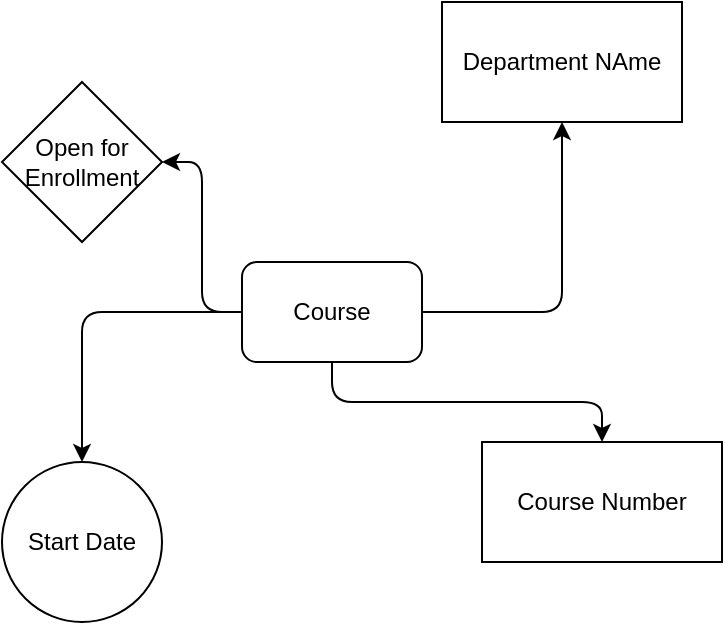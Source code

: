 <mxfile>
    <diagram id="-5K4lDmfcpeRKE5PEqBw" name="Page-1">
        <mxGraphModel dx="526" dy="469" grid="1" gridSize="10" guides="1" tooltips="1" connect="1" arrows="1" fold="1" page="1" pageScale="1" pageWidth="850" pageHeight="1100" math="0" shadow="0">
            <root>
                <mxCell id="0"/>
                <mxCell id="1" parent="0"/>
                <mxCell id="8" style="edgeStyle=orthogonalEdgeStyle;html=1;entryX=1;entryY=0.5;entryDx=0;entryDy=0;" edge="1" parent="1" source="2" target="6">
                    <mxGeometry relative="1" as="geometry">
                        <mxPoint x="225" y="130" as="targetPoint"/>
                    </mxGeometry>
                </mxCell>
                <mxCell id="9" style="edgeStyle=orthogonalEdgeStyle;html=1;entryX=0.5;entryY=1;entryDx=0;entryDy=0;" edge="1" parent="1" source="2" target="4">
                    <mxGeometry relative="1" as="geometry"/>
                </mxCell>
                <mxCell id="10" style="edgeStyle=orthogonalEdgeStyle;html=1;exitX=0.5;exitY=1;exitDx=0;exitDy=0;entryX=0.5;entryY=0;entryDx=0;entryDy=0;" edge="1" parent="1" source="2" target="3">
                    <mxGeometry relative="1" as="geometry"/>
                </mxCell>
                <mxCell id="11" style="edgeStyle=orthogonalEdgeStyle;html=1;" edge="1" parent="1" source="2" target="5">
                    <mxGeometry relative="1" as="geometry"/>
                </mxCell>
                <mxCell id="2" value="Course" style="rounded=1;whiteSpace=wrap;html=1;" vertex="1" parent="1">
                    <mxGeometry x="180" y="170" width="90" height="50" as="geometry"/>
                </mxCell>
                <mxCell id="3" value="Course Number" style="rounded=0;whiteSpace=wrap;html=1;" vertex="1" parent="1">
                    <mxGeometry x="300" y="260" width="120" height="60" as="geometry"/>
                </mxCell>
                <mxCell id="4" value="Department NAme" style="rounded=0;whiteSpace=wrap;html=1;" vertex="1" parent="1">
                    <mxGeometry x="280" y="40" width="120" height="60" as="geometry"/>
                </mxCell>
                <mxCell id="5" value="Start Date" style="ellipse;whiteSpace=wrap;html=1;aspect=fixed;" vertex="1" parent="1">
                    <mxGeometry x="60" y="270" width="80" height="80" as="geometry"/>
                </mxCell>
                <mxCell id="6" value="Open for Enrollment" style="rhombus;whiteSpace=wrap;html=1;" vertex="1" parent="1">
                    <mxGeometry x="60" y="80" width="80" height="80" as="geometry"/>
                </mxCell>
            </root>
        </mxGraphModel>
    </diagram>
</mxfile>